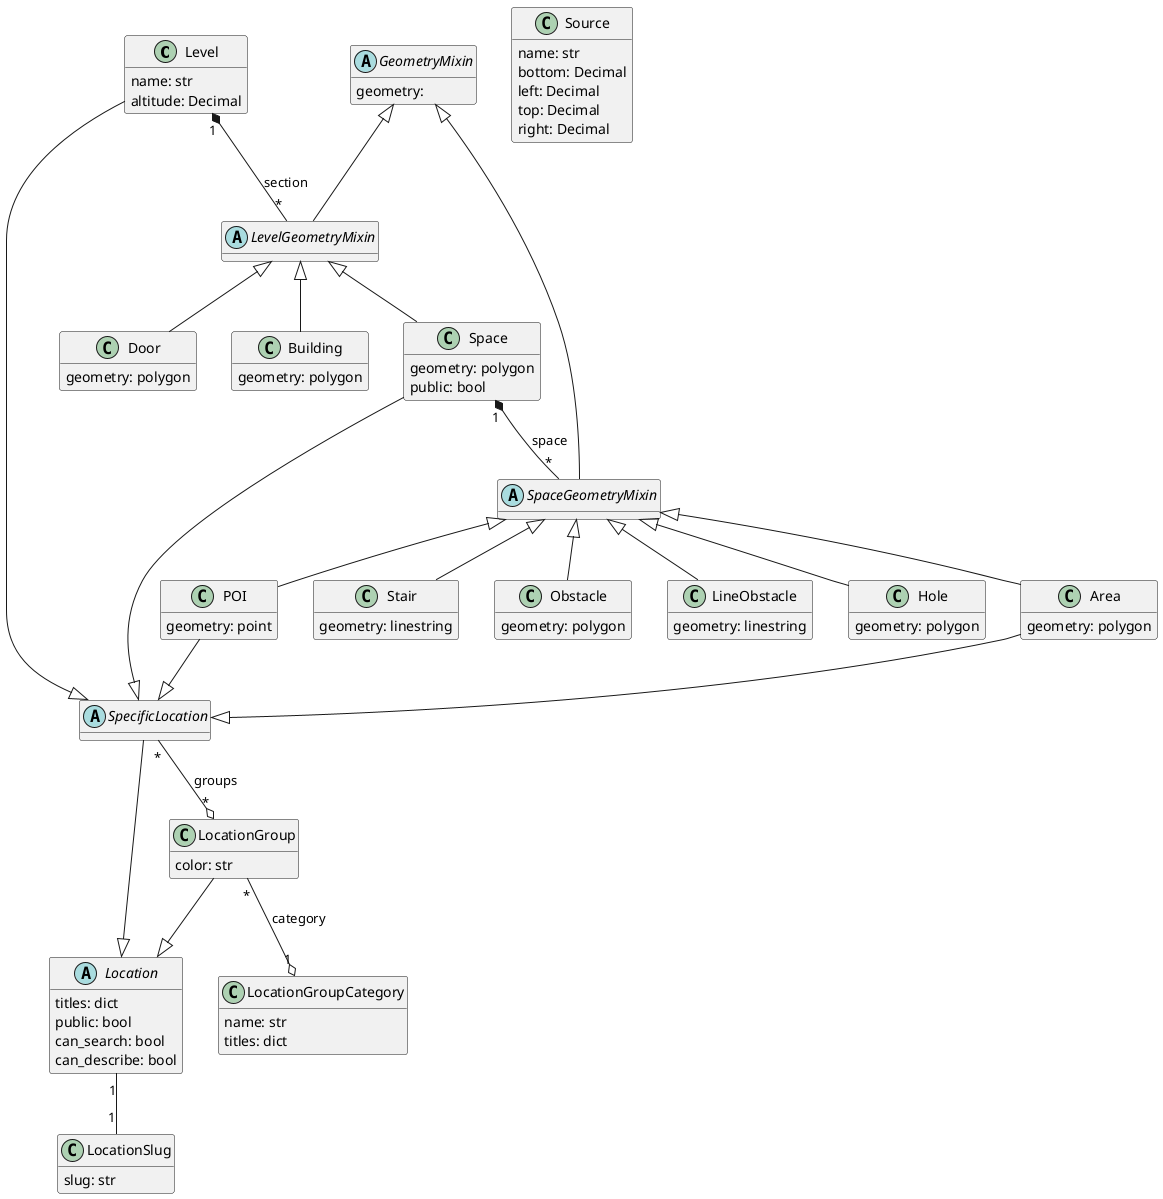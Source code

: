 @startuml
class Level {
    name: str
    altitude: Decimal
}

class Source {
    name: str
    bottom: Decimal
    left: Decimal
    top: Decimal
    right: Decimal
}

abstract class GeometryMixin {
    geometry:
}

abstract class LevelGeometryMixin {
}
GeometryMixin <|-- LevelGeometryMixin
Level "1" *-- "*" LevelGeometryMixin: section

class Building {
    geometry: polygon
}
LevelGeometryMixin <|-- Building

class Space {
    geometry: polygon
    public: bool
}
LevelGeometryMixin <|-- Space

class Door {
    geometry: polygon
}
LevelGeometryMixin <|-- Door

abstract class SpaceGeometryMixin {
}
GeometryMixin <|-- SpaceGeometryMixin
Space "1" *-- "*" SpaceGeometryMixin: space

class Hole {
    geometry: polygon
}
SpaceGeometryMixin <|-- Hole

class Area {
    geometry: polygon
}
SpaceGeometryMixin <|-- Area

class POI {
    geometry: point
}
SpaceGeometryMixin <|-- POI

class Stair {
    geometry: linestring
}
SpaceGeometryMixin <|-- Stair

class Obstacle {
    geometry: polygon
}
SpaceGeometryMixin <|-- Obstacle

class LineObstacle {
    geometry: linestring
}
SpaceGeometryMixin <|-- LineObstacle

abstract class Location {
    titles: dict
    public: bool
    can_search: bool
    can_describe: bool
}

abstract class SpecificLocation {

}
SpecificLocation --|> Location
Level --|> SpecificLocation
Space --|> SpecificLocation
Area --|> SpecificLocation
POI --|> SpecificLocation

class LocationGroupCategory {
    name: str
    titles: dict
}

class LocationGroup {
    color: str
}
LocationGroup --|> Location
SpecificLocation "*" --o "*" LocationGroup: groups
LocationGroup "*" --o "1" LocationGroupCategory: category

class LocationSlug {
    slug: str
}

Location "1" -- "1" LocationSlug

hide methods

@enduml
